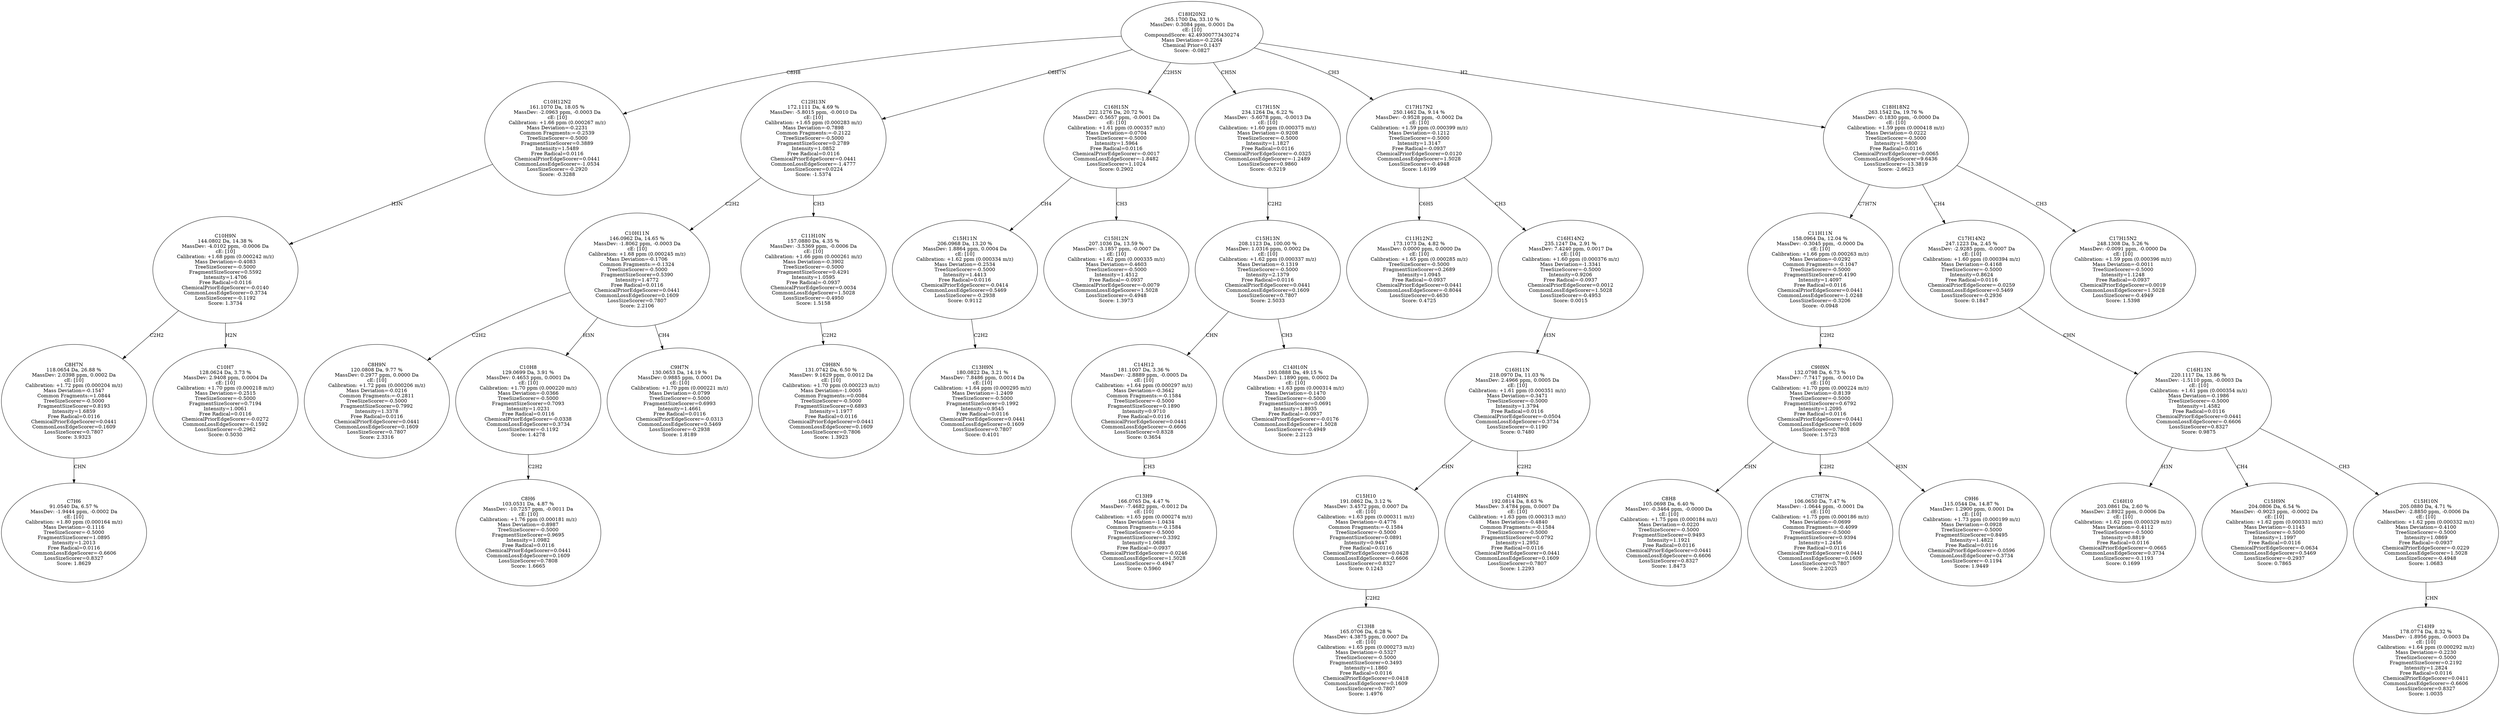 strict digraph {
v1 [label="C7H6\n91.0540 Da, 6.57 %\nMassDev: -1.9444 ppm, -0.0002 Da\ncE: [10]\nCalibration: +1.80 ppm (0.000164 m/z)\nMass Deviation=-0.1116\nTreeSizeScorer=-0.5000\nFragmentSizeScorer=1.0895\nIntensity=1.2013\nFree Radical=0.0116\nCommonLossEdgeScorer=-0.6606\nLossSizeScorer=0.8327\nScore: 1.8629"];
v2 [label="C8H7N\n118.0654 Da, 26.88 %\nMassDev: 2.0398 ppm, 0.0002 Da\ncE: [10]\nCalibration: +1.72 ppm (0.000204 m/z)\nMass Deviation=-0.1547\nCommon Fragments:=1.0844\nTreeSizeScorer=-0.5000\nFragmentSizeScorer=0.8193\nIntensity=1.6859\nFree Radical=0.0116\nChemicalPriorEdgeScorer=0.0441\nCommonLossEdgeScorer=0.1609\nLossSizeScorer=0.7807\nScore: 3.9323"];
v3 [label="C10H7\n128.0624 Da, 3.73 %\nMassDev: 2.9408 ppm, 0.0004 Da\ncE: [10]\nCalibration: +1.70 ppm (0.000218 m/z)\nMass Deviation=-0.2515\nTreeSizeScorer=-0.5000\nFragmentSizeScorer=0.7194\nIntensity=1.0061\nFree Radical=0.0116\nChemicalPriorEdgeScorer=-0.0272\nCommonLossEdgeScorer=-0.1592\nLossSizeScorer=-0.2962\nScore: 0.5030"];
v4 [label="C10H9N\n144.0802 Da, 14.38 %\nMassDev: -4.0102 ppm, -0.0006 Da\ncE: [10]\nCalibration: +1.68 ppm (0.000242 m/z)\nMass Deviation=-0.4083\nTreeSizeScorer=-0.5000\nFragmentSizeScorer=0.5592\nIntensity=1.4706\nFree Radical=0.0116\nChemicalPriorEdgeScorer=-0.0140\nCommonLossEdgeScorer=0.3734\nLossSizeScorer=-0.1192\nScore: 1.3734"];
v5 [label="C10H12N2\n161.1070 Da, 18.05 %\nMassDev: -2.0963 ppm, -0.0003 Da\ncE: [10]\nCalibration: +1.66 ppm (0.000267 m/z)\nMass Deviation=-0.2231\nCommon Fragments:=-0.2539\nTreeSizeScorer=-0.5000\nFragmentSizeScorer=0.3889\nIntensity=1.5489\nFree Radical=0.0116\nChemicalPriorEdgeScorer=0.0441\nCommonLossEdgeScorer=-1.0534\nLossSizeScorer=-0.2920\nScore: -0.3288"];
v6 [label="C8H9N\n120.0808 Da, 9.77 %\nMassDev: 0.2977 ppm, 0.0000 Da\ncE: [10]\nCalibration: +1.72 ppm (0.000206 m/z)\nMass Deviation=-0.0216\nCommon Fragments:=-0.2811\nTreeSizeScorer=-0.5000\nFragmentSizeScorer=0.7992\nIntensity=1.3378\nFree Radical=0.0116\nChemicalPriorEdgeScorer=0.0441\nCommonLossEdgeScorer=0.1609\nLossSizeScorer=0.7807\nScore: 2.3316"];
v7 [label="C8H6\n103.0531 Da, 4.87 %\nMassDev: -10.7257 ppm, -0.0011 Da\ncE: [10]\nCalibration: +1.76 ppm (0.000181 m/z)\nMass Deviation=-0.8987\nTreeSizeScorer=-0.5000\nFragmentSizeScorer=0.9695\nIntensity=1.0982\nFree Radical=0.0116\nChemicalPriorEdgeScorer=0.0441\nCommonLossEdgeScorer=0.1609\nLossSizeScorer=0.7808\nScore: 1.6665"];
v8 [label="C10H8\n129.0699 Da, 3.91 %\nMassDev: 0.4653 ppm, 0.0001 Da\ncE: [10]\nCalibration: +1.70 ppm (0.000220 m/z)\nMass Deviation=-0.0366\nTreeSizeScorer=-0.5000\nFragmentSizeScorer=0.7093\nIntensity=1.0231\nFree Radical=0.0116\nChemicalPriorEdgeScorer=-0.0338\nCommonLossEdgeScorer=0.3734\nLossSizeScorer=-0.1192\nScore: 1.4278"];
v9 [label="C9H7N\n130.0653 Da, 14.19 %\nMassDev: 0.9885 ppm, 0.0001 Da\ncE: [10]\nCalibration: +1.70 ppm (0.000221 m/z)\nMass Deviation=-0.0799\nTreeSizeScorer=-0.5000\nFragmentSizeScorer=0.6993\nIntensity=1.4661\nFree Radical=0.0116\nChemicalPriorEdgeScorer=-0.0313\nCommonLossEdgeScorer=0.5469\nLossSizeScorer=-0.2938\nScore: 1.8189"];
v10 [label="C10H11N\n146.0962 Da, 14.65 %\nMassDev: -1.8062 ppm, -0.0003 Da\ncE: [10]\nCalibration: +1.68 ppm (0.000245 m/z)\nMass Deviation=-0.1706\nCommon Fragments:=-0.1324\nTreeSizeScorer=-0.5000\nFragmentSizeScorer=0.5390\nIntensity=1.4772\nFree Radical=0.0116\nChemicalPriorEdgeScorer=0.0441\nCommonLossEdgeScorer=0.1609\nLossSizeScorer=0.7807\nScore: 2.2106"];
v11 [label="C9H8N\n131.0742 Da, 6.50 %\nMassDev: 9.1629 ppm, 0.0012 Da\ncE: [10]\nCalibration: +1.70 ppm (0.000223 m/z)\nMass Deviation=-1.0005\nCommon Fragments:=0.0084\nTreeSizeScorer=-0.5000\nFragmentSizeScorer=0.6893\nIntensity=1.1977\nFree Radical=0.0116\nChemicalPriorEdgeScorer=0.0441\nCommonLossEdgeScorer=0.1609\nLossSizeScorer=0.7806\nScore: 1.3923"];
v12 [label="C11H10N\n157.0880 Da, 4.35 %\nMassDev: -3.5369 ppm, -0.0006 Da\ncE: [10]\nCalibration: +1.66 ppm (0.000261 m/z)\nMass Deviation=-0.3902\nTreeSizeScorer=-0.5000\nFragmentSizeScorer=0.4291\nIntensity=1.0595\nFree Radical=-0.0937\nChemicalPriorEdgeScorer=0.0034\nCommonLossEdgeScorer=1.5028\nLossSizeScorer=-0.4950\nScore: 1.5158"];
v13 [label="C12H13N\n172.1111 Da, 4.69 %\nMassDev: -5.8015 ppm, -0.0010 Da\ncE: [10]\nCalibration: +1.65 ppm (0.000283 m/z)\nMass Deviation=-0.7898\nCommon Fragments:=-0.2122\nTreeSizeScorer=-0.5000\nFragmentSizeScorer=0.2789\nIntensity=1.0852\nFree Radical=0.0116\nChemicalPriorEdgeScorer=0.0441\nCommonLossEdgeScorer=-1.4777\nLossSizeScorer=0.0224\nScore: -1.5374"];
v14 [label="C13H9N\n180.0822 Da, 3.21 %\nMassDev: 7.8486 ppm, 0.0014 Da\ncE: [10]\nCalibration: +1.64 ppm (0.000295 m/z)\nMass Deviation=-1.2409\nTreeSizeScorer=-0.5000\nFragmentSizeScorer=0.1992\nIntensity=0.9545\nFree Radical=0.0116\nChemicalPriorEdgeScorer=0.0441\nCommonLossEdgeScorer=0.1609\nLossSizeScorer=0.7807\nScore: 0.4101"];
v15 [label="C15H11N\n206.0968 Da, 13.20 %\nMassDev: 1.8864 ppm, 0.0004 Da\ncE: [10]\nCalibration: +1.62 ppm (0.000334 m/z)\nMass Deviation=-0.2534\nTreeSizeScorer=-0.5000\nIntensity=1.4413\nFree Radical=0.0116\nChemicalPriorEdgeScorer=-0.0414\nCommonLossEdgeScorer=0.5469\nLossSizeScorer=-0.2938\nScore: 0.9112"];
v16 [label="C15H12N\n207.1036 Da, 13.59 %\nMassDev: -3.1857 ppm, -0.0007 Da\ncE: [10]\nCalibration: +1.62 ppm (0.000335 m/z)\nMass Deviation=-0.4603\nTreeSizeScorer=-0.5000\nIntensity=1.4512\nFree Radical=-0.0937\nChemicalPriorEdgeScorer=-0.0079\nCommonLossEdgeScorer=1.5028\nLossSizeScorer=-0.4948\nScore: 1.3973"];
v17 [label="C16H15N\n222.1276 Da, 20.72 %\nMassDev: -0.5657 ppm, -0.0001 Da\ncE: [10]\nCalibration: +1.61 ppm (0.000357 m/z)\nMass Deviation=-0.0704\nTreeSizeScorer=-0.5000\nIntensity=1.5964\nFree Radical=0.0116\nChemicalPriorEdgeScorer=-0.0017\nCommonLossEdgeScorer=-1.8482\nLossSizeScorer=1.1024\nScore: 0.2902"];
v18 [label="C13H9\n166.0765 Da, 4.47 %\nMassDev: -7.4682 ppm, -0.0012 Da\ncE: [10]\nCalibration: +1.65 ppm (0.000274 m/z)\nMass Deviation=-1.0434\nCommon Fragments:=-0.1584\nTreeSizeScorer=-0.5000\nFragmentSizeScorer=0.3392\nIntensity=1.0688\nFree Radical=-0.0937\nChemicalPriorEdgeScorer=-0.0246\nCommonLossEdgeScorer=1.5028\nLossSizeScorer=-0.4947\nScore: 0.5960"];
v19 [label="C14H12\n181.1007 Da, 3.36 %\nMassDev: -2.8889 ppm, -0.0005 Da\ncE: [10]\nCalibration: +1.64 ppm (0.000297 m/z)\nMass Deviation=-0.3642\nCommon Fragments:=-0.1584\nTreeSizeScorer=-0.5000\nFragmentSizeScorer=0.1890\nIntensity=0.9710\nFree Radical=0.0116\nChemicalPriorEdgeScorer=0.0441\nCommonLossEdgeScorer=-0.6606\nLossSizeScorer=0.8328\nScore: 0.3654"];
v20 [label="C14H10N\n193.0888 Da, 49.15 %\nMassDev: 1.1890 ppm, 0.0002 Da\ncE: [10]\nCalibration: +1.63 ppm (0.000314 m/z)\nMass Deviation=-0.1470\nTreeSizeScorer=-0.5000\nFragmentSizeScorer=0.0691\nIntensity=1.8935\nFree Radical=-0.0937\nChemicalPriorEdgeScorer=-0.0176\nCommonLossEdgeScorer=1.5028\nLossSizeScorer=-0.4949\nScore: 2.2123"];
v21 [label="C15H13N\n208.1123 Da, 100.00 %\nMassDev: 1.0316 ppm, 0.0002 Da\ncE: [10]\nCalibration: +1.62 ppm (0.000337 m/z)\nMass Deviation=-0.1319\nTreeSizeScorer=-0.5000\nIntensity=2.1379\nFree Radical=0.0116\nChemicalPriorEdgeScorer=0.0441\nCommonLossEdgeScorer=0.1609\nLossSizeScorer=0.7807\nScore: 2.5033"];
v22 [label="C17H15N\n234.1264 Da, 6.22 %\nMassDev: -5.6078 ppm, -0.0013 Da\ncE: [10]\nCalibration: +1.60 ppm (0.000375 m/z)\nMass Deviation=-0.9208\nTreeSizeScorer=-0.5000\nIntensity=1.1827\nFree Radical=0.0116\nChemicalPriorEdgeScorer=-0.0325\nCommonLossEdgeScorer=-1.2489\nLossSizeScorer=0.9860\nScore: -0.5219"];
v23 [label="C11H12N2\n173.1073 Da, 4.82 %\nMassDev: 0.0000 ppm, 0.0000 Da\ncE: [10]\nCalibration: +1.65 ppm (0.000285 m/z)\nTreeSizeScorer=-0.5000\nFragmentSizeScorer=0.2689\nIntensity=1.0945\nFree Radical=-0.0937\nChemicalPriorEdgeScorer=0.0441\nCommonLossEdgeScorer=-0.8044\nLossSizeScorer=0.4630\nScore: 0.4725"];
v24 [label="C13H8\n165.0706 Da, 6.28 %\nMassDev: 4.3875 ppm, 0.0007 Da\ncE: [10]\nCalibration: +1.65 ppm (0.000273 m/z)\nMass Deviation=-0.5327\nTreeSizeScorer=-0.5000\nFragmentSizeScorer=0.3493\nIntensity=1.1860\nFree Radical=0.0116\nChemicalPriorEdgeScorer=0.0418\nCommonLossEdgeScorer=0.1609\nLossSizeScorer=0.7807\nScore: 1.4976"];
v25 [label="C15H10\n191.0862 Da, 3.12 %\nMassDev: 3.4572 ppm, 0.0007 Da\ncE: [10]\nCalibration: +1.63 ppm (0.000311 m/z)\nMass Deviation=-0.4776\nCommon Fragments:=-0.1584\nTreeSizeScorer=-0.5000\nFragmentSizeScorer=0.0891\nIntensity=0.9447\nFree Radical=0.0116\nChemicalPriorEdgeScorer=0.0428\nCommonLossEdgeScorer=-0.6606\nLossSizeScorer=0.8327\nScore: 0.1243"];
v26 [label="C14H9N\n192.0814 Da, 8.63 %\nMassDev: 3.4784 ppm, 0.0007 Da\ncE: [10]\nCalibration: +1.63 ppm (0.000313 m/z)\nMass Deviation=-0.4840\nCommon Fragments:=-0.1584\nTreeSizeScorer=-0.5000\nFragmentSizeScorer=0.0792\nIntensity=1.2952\nFree Radical=0.0116\nChemicalPriorEdgeScorer=0.0441\nCommonLossEdgeScorer=0.1609\nLossSizeScorer=0.7807\nScore: 1.2293"];
v27 [label="C16H11N\n218.0970 Da, 11.03 %\nMassDev: 2.4966 ppm, 0.0005 Da\ncE: [10]\nCalibration: +1.61 ppm (0.000351 m/z)\nMass Deviation=-0.3471\nTreeSizeScorer=-0.5000\nIntensity=1.3794\nFree Radical=0.0116\nChemicalPriorEdgeScorer=-0.0504\nCommonLossEdgeScorer=0.3734\nLossSizeScorer=-0.1190\nScore: 0.7480"];
v28 [label="C16H14N2\n235.1247 Da, 2.91 %\nMassDev: 7.4240 ppm, 0.0017 Da\ncE: [10]\nCalibration: +1.60 ppm (0.000376 m/z)\nMass Deviation=-1.3341\nTreeSizeScorer=-0.5000\nIntensity=0.9206\nFree Radical=-0.0937\nChemicalPriorEdgeScorer=0.0012\nCommonLossEdgeScorer=1.5028\nLossSizeScorer=-0.4953\nScore: 0.0015"];
v29 [label="C17H17N2\n250.1462 Da, 9.14 %\nMassDev: -0.9528 ppm, -0.0002 Da\ncE: [10]\nCalibration: +1.59 ppm (0.000399 m/z)\nMass Deviation=-0.1212\nTreeSizeScorer=-0.5000\nIntensity=1.3147\nFree Radical=-0.0937\nChemicalPriorEdgeScorer=0.0120\nCommonLossEdgeScorer=1.5028\nLossSizeScorer=-0.4948\nScore: 1.6199"];
v30 [label="C8H8\n105.0698 Da, 6.40 %\nMassDev: -0.3464 ppm, -0.0000 Da\ncE: [10]\nCalibration: +1.75 ppm (0.000184 m/z)\nMass Deviation=-0.0220\nTreeSizeScorer=-0.5000\nFragmentSizeScorer=0.9493\nIntensity=1.1921\nFree Radical=0.0116\nChemicalPriorEdgeScorer=0.0441\nCommonLossEdgeScorer=-0.6606\nLossSizeScorer=0.8327\nScore: 1.8473"];
v31 [label="C7H7N\n106.0650 Da, 7.47 %\nMassDev: -1.0644 ppm, -0.0001 Da\ncE: [10]\nCalibration: +1.75 ppm (0.000186 m/z)\nMass Deviation=-0.0699\nCommon Fragments:=-0.4099\nTreeSizeScorer=-0.5000\nFragmentSizeScorer=0.9394\nIntensity=1.2456\nFree Radical=0.0116\nChemicalPriorEdgeScorer=0.0441\nCommonLossEdgeScorer=0.1609\nLossSizeScorer=0.7807\nScore: 2.2025"];
v32 [label="C9H6\n115.0544 Da, 14.87 %\nMassDev: 1.2900 ppm, 0.0001 Da\ncE: [10]\nCalibration: +1.73 ppm (0.000199 m/z)\nMass Deviation=-0.0928\nTreeSizeScorer=-0.5000\nFragmentSizeScorer=0.8495\nIntensity=1.4822\nFree Radical=0.0116\nChemicalPriorEdgeScorer=-0.0596\nCommonLossEdgeScorer=0.3734\nLossSizeScorer=-0.1194\nScore: 1.9449"];
v33 [label="C9H9N\n132.0798 Da, 6.73 %\nMassDev: -7.7417 ppm, -0.0010 Da\ncE: [10]\nCalibration: +1.70 ppm (0.000224 m/z)\nMass Deviation=-0.8139\nTreeSizeScorer=-0.5000\nFragmentSizeScorer=0.6792\nIntensity=1.2095\nFree Radical=0.0116\nChemicalPriorEdgeScorer=0.0441\nCommonLossEdgeScorer=0.1609\nLossSizeScorer=0.7808\nScore: 1.5723"];
v34 [label="C11H11N\n158.0964 Da, 12.04 %\nMassDev: -0.3045 ppm, -0.0000 Da\ncE: [10]\nCalibration: +1.66 ppm (0.000263 m/z)\nMass Deviation=-0.0292\nCommon Fragments:=-0.1047\nTreeSizeScorer=-0.5000\nFragmentSizeScorer=0.4190\nIntensity=1.4097\nFree Radical=0.0116\nChemicalPriorEdgeScorer=0.0441\nCommonLossEdgeScorer=-1.0248\nLossSizeScorer=-0.3206\nScore: -0.0948"];
v35 [label="C16H10\n203.0861 Da, 2.60 %\nMassDev: 2.8922 ppm, 0.0006 Da\ncE: [10]\nCalibration: +1.62 ppm (0.000329 m/z)\nMass Deviation=-0.4112\nTreeSizeScorer=-0.5000\nIntensity=0.8819\nFree Radical=0.0116\nChemicalPriorEdgeScorer=-0.0665\nCommonLossEdgeScorer=0.3734\nLossSizeScorer=-0.1193\nScore: 0.1699"];
v36 [label="C15H9N\n204.0806 Da, 6.54 %\nMassDev: -0.9023 ppm, -0.0002 Da\ncE: [10]\nCalibration: +1.62 ppm (0.000331 m/z)\nMass Deviation=-0.1145\nTreeSizeScorer=-0.5000\nIntensity=1.1997\nFree Radical=0.0116\nChemicalPriorEdgeScorer=-0.0634\nCommonLossEdgeScorer=0.5469\nLossSizeScorer=-0.2937\nScore: 0.7865"];
v37 [label="C14H9\n178.0774 Da, 8.32 %\nMassDev: -1.8956 ppm, -0.0003 Da\ncE: [10]\nCalibration: +1.64 ppm (0.000292 m/z)\nMass Deviation=-0.2230\nTreeSizeScorer=-0.5000\nFragmentSizeScorer=0.2192\nIntensity=1.2824\nFree Radical=0.0116\nChemicalPriorEdgeScorer=0.0411\nCommonLossEdgeScorer=-0.6606\nLossSizeScorer=0.8327\nScore: 1.0035"];
v38 [label="C15H10N\n205.0880 Da, 4.71 %\nMassDev: -2.8850 ppm, -0.0006 Da\ncE: [10]\nCalibration: +1.62 ppm (0.000332 m/z)\nMass Deviation=-0.4100\nTreeSizeScorer=-0.5000\nIntensity=1.0869\nFree Radical=-0.0937\nChemicalPriorEdgeScorer=-0.0229\nCommonLossEdgeScorer=1.5028\nLossSizeScorer=-0.4948\nScore: 1.0683"];
v39 [label="C16H13N\n220.1117 Da, 13.86 %\nMassDev: -1.5110 ppm, -0.0003 Da\ncE: [10]\nCalibration: +1.61 ppm (0.000354 m/z)\nMass Deviation=-0.1986\nTreeSizeScorer=-0.5000\nIntensity=1.4582\nFree Radical=0.0116\nChemicalPriorEdgeScorer=0.0441\nCommonLossEdgeScorer=-0.6606\nLossSizeScorer=0.8327\nScore: 0.9875"];
v40 [label="C17H14N2\n247.1223 Da, 2.45 %\nMassDev: -2.9285 ppm, -0.0007 Da\ncE: [10]\nCalibration: +1.60 ppm (0.000394 m/z)\nMass Deviation=-0.4168\nTreeSizeScorer=-0.5000\nIntensity=0.8624\nFree Radical=0.0116\nChemicalPriorEdgeScorer=-0.0259\nCommonLossEdgeScorer=0.5469\nLossSizeScorer=-0.2936\nScore: 0.1847"];
v41 [label="C17H15N2\n248.1308 Da, 5.26 %\nMassDev: -0.0091 ppm, -0.0000 Da\ncE: [10]\nCalibration: +1.59 ppm (0.000396 m/z)\nMass Deviation=-0.0011\nTreeSizeScorer=-0.5000\nIntensity=1.1248\nFree Radical=-0.0937\nChemicalPriorEdgeScorer=0.0019\nCommonLossEdgeScorer=1.5028\nLossSizeScorer=-0.4949\nScore: 1.5398"];
v42 [label="C18H18N2\n263.1542 Da, 19.76 %\nMassDev: -0.1830 ppm, -0.0000 Da\ncE: [10]\nCalibration: +1.59 ppm (0.000418 m/z)\nMass Deviation=-0.0222\nTreeSizeScorer=-0.5000\nIntensity=1.5800\nFree Radical=0.0116\nChemicalPriorEdgeScorer=0.0065\nCommonLossEdgeScorer=9.6436\nLossSizeScorer=-13.3819\nScore: -2.6623"];
v43 [label="C18H20N2\n265.1700 Da, 33.10 %\nMassDev: 0.3084 ppm, 0.0001 Da\ncE: [10]\nCompoundScore: 42.49300773430274\nMass Deviation=-0.2264\nChemical Prior=0.1437\nScore: -0.0827"];
v2 -> v1 [label="CHN"];
v4 -> v2 [label="C2H2"];
v4 -> v3 [label="H2N"];
v5 -> v4 [label="H3N"];
v43 -> v5 [label="C8H8"];
v10 -> v6 [label="C2H2"];
v8 -> v7 [label="C2H2"];
v10 -> v8 [label="H3N"];
v10 -> v9 [label="CH4"];
v13 -> v10 [label="C2H2"];
v12 -> v11 [label="C2H2"];
v13 -> v12 [label="CH3"];
v43 -> v13 [label="C6H7N"];
v15 -> v14 [label="C2H2"];
v17 -> v15 [label="CH4"];
v17 -> v16 [label="CH3"];
v43 -> v17 [label="C2H5N"];
v19 -> v18 [label="CH3"];
v21 -> v19 [label="CHN"];
v21 -> v20 [label="CH3"];
v22 -> v21 [label="C2H2"];
v43 -> v22 [label="CH5N"];
v29 -> v23 [label="C6H5"];
v25 -> v24 [label="C2H2"];
v27 -> v25 [label="CHN"];
v27 -> v26 [label="C2H2"];
v28 -> v27 [label="H3N"];
v29 -> v28 [label="CH3"];
v43 -> v29 [label="CH3"];
v33 -> v30 [label="CHN"];
v33 -> v31 [label="C2H2"];
v33 -> v32 [label="H3N"];
v34 -> v33 [label="C2H2"];
v42 -> v34 [label="C7H7N"];
v39 -> v35 [label="H3N"];
v39 -> v36 [label="CH4"];
v38 -> v37 [label="CHN"];
v39 -> v38 [label="CH3"];
v40 -> v39 [label="CHN"];
v42 -> v40 [label="CH4"];
v42 -> v41 [label="CH3"];
v43 -> v42 [label="H2"];
}
